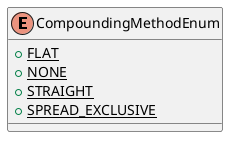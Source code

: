 @startuml

    enum CompoundingMethodEnum [[CompoundingMethodEnum.html]] {
        {static} +FLAT
        {static} +NONE
        {static} +STRAIGHT
        {static} +SPREAD_EXCLUSIVE
    }

@enduml
